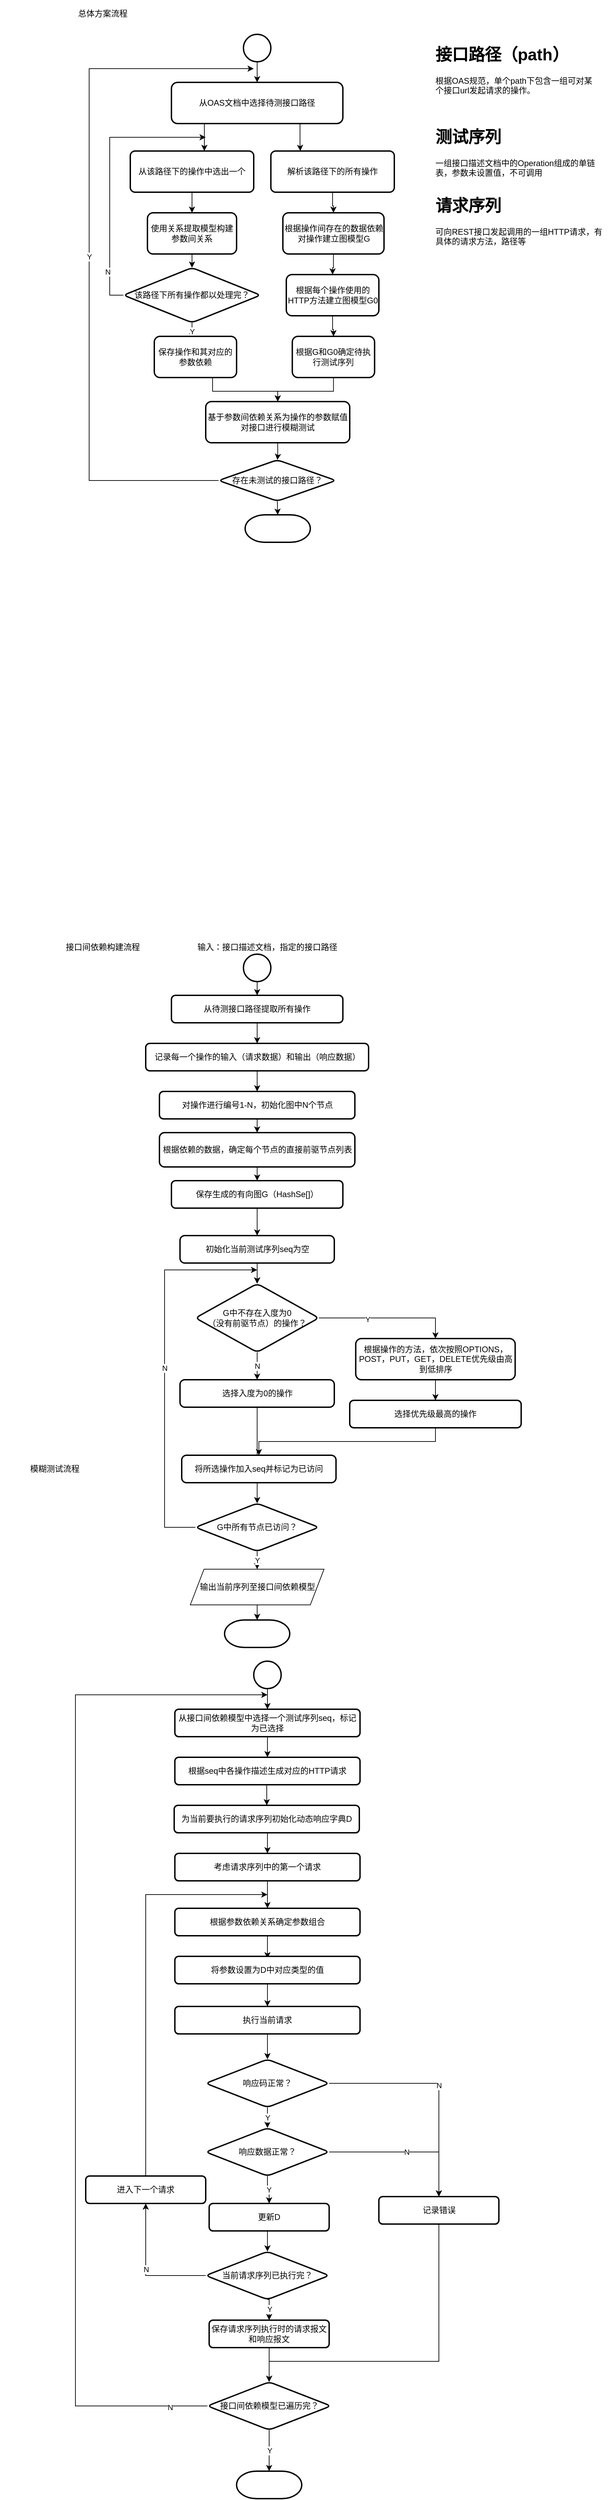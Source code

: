 <mxfile version="15.9.4" type="github">
  <diagram id="C5RBs43oDa-KdzZeNtuy" name="Page-1">
    <mxGraphModel dx="2009" dy="648" grid="1" gridSize="10" guides="1" tooltips="1" connect="1" arrows="1" fold="1" page="1" pageScale="1" pageWidth="827" pageHeight="1169" math="0" shadow="0">
      <root>
        <mxCell id="WIyWlLk6GJQsqaUBKTNV-0" />
        <mxCell id="WIyWlLk6GJQsqaUBKTNV-1" parent="WIyWlLk6GJQsqaUBKTNV-0" />
        <mxCell id="hdMSZGRkKn-v6f-xhxlG-0" value="总体方案流程" style="text;html=1;strokeColor=none;fillColor=none;align=center;verticalAlign=middle;whiteSpace=wrap;rounded=0;" parent="WIyWlLk6GJQsqaUBKTNV-1" vertex="1">
          <mxGeometry x="-40" width="160" height="40" as="geometry" />
        </mxCell>
        <mxCell id="hdMSZGRkKn-v6f-xhxlG-2" value="接口间依赖构建流程" style="text;html=1;strokeColor=none;fillColor=none;align=center;verticalAlign=middle;whiteSpace=wrap;rounded=0;" parent="WIyWlLk6GJQsqaUBKTNV-1" vertex="1">
          <mxGeometry x="-40" y="1360" width="160" height="40" as="geometry" />
        </mxCell>
        <mxCell id="hdMSZGRkKn-v6f-xhxlG-3" value="模糊测试流程" style="text;html=1;strokeColor=none;fillColor=none;align=center;verticalAlign=middle;whiteSpace=wrap;rounded=0;" parent="WIyWlLk6GJQsqaUBKTNV-1" vertex="1">
          <mxGeometry x="-110" y="2120" width="160" height="40" as="geometry" />
        </mxCell>
        <mxCell id="hdMSZGRkKn-v6f-xhxlG-6" value="" style="edgeStyle=orthogonalEdgeStyle;rounded=0;orthogonalLoop=1;jettySize=auto;html=1;" parent="WIyWlLk6GJQsqaUBKTNV-1" source="hdMSZGRkKn-v6f-xhxlG-4" target="hdMSZGRkKn-v6f-xhxlG-5" edge="1">
          <mxGeometry relative="1" as="geometry" />
        </mxCell>
        <mxCell id="hdMSZGRkKn-v6f-xhxlG-4" value="" style="strokeWidth=2;html=1;shape=mxgraph.flowchart.start_2;whiteSpace=wrap;" parent="WIyWlLk6GJQsqaUBKTNV-1" vertex="1">
          <mxGeometry x="245" y="50" width="40" height="40" as="geometry" />
        </mxCell>
        <mxCell id="hdMSZGRkKn-v6f-xhxlG-15" style="edgeStyle=orthogonalEdgeStyle;rounded=0;orthogonalLoop=1;jettySize=auto;html=1;exitX=0.25;exitY=1;exitDx=0;exitDy=0;" parent="WIyWlLk6GJQsqaUBKTNV-1" source="hdMSZGRkKn-v6f-xhxlG-5" edge="1">
          <mxGeometry relative="1" as="geometry">
            <mxPoint x="188" y="220" as="targetPoint" />
            <Array as="points">
              <mxPoint x="188" y="180" />
            </Array>
          </mxGeometry>
        </mxCell>
        <mxCell id="hdMSZGRkKn-v6f-xhxlG-16" style="edgeStyle=orthogonalEdgeStyle;rounded=0;orthogonalLoop=1;jettySize=auto;html=1;exitX=0.75;exitY=1;exitDx=0;exitDy=0;" parent="WIyWlLk6GJQsqaUBKTNV-1" source="hdMSZGRkKn-v6f-xhxlG-5" edge="1">
          <mxGeometry relative="1" as="geometry">
            <mxPoint x="328" y="220" as="targetPoint" />
            <Array as="points">
              <mxPoint x="328" y="210" />
              <mxPoint x="328" y="210" />
            </Array>
          </mxGeometry>
        </mxCell>
        <mxCell id="hdMSZGRkKn-v6f-xhxlG-5" value="从OAS文档中选择待测接口路径" style="rounded=1;whiteSpace=wrap;html=1;fillColor=rgb(255, 255, 255);strokeColor=rgb(0, 0, 0);fontColor=rgb(0, 0, 0);strokeWidth=2;" parent="WIyWlLk6GJQsqaUBKTNV-1" vertex="1">
          <mxGeometry x="140" y="120" width="250" height="60" as="geometry" />
        </mxCell>
        <mxCell id="aNRg7fXxhj4rziipIzqA-12" style="edgeStyle=orthogonalEdgeStyle;rounded=0;orthogonalLoop=1;jettySize=auto;html=1;exitX=0.5;exitY=1;exitDx=0;exitDy=0;entryX=0.5;entryY=0;entryDx=0;entryDy=0;" edge="1" parent="WIyWlLk6GJQsqaUBKTNV-1" source="hdMSZGRkKn-v6f-xhxlG-11" target="aNRg7fXxhj4rziipIzqA-11">
          <mxGeometry relative="1" as="geometry" />
        </mxCell>
        <mxCell id="hdMSZGRkKn-v6f-xhxlG-11" value="根据操作的方法，依次按照OPTIONS，POST，PUT，GET，DELETE优先级由高到低排序" style="whiteSpace=wrap;html=1;fillColor=rgb(255, 255, 255);strokeColor=rgb(0, 0, 0);fontColor=rgb(0, 0, 0);rounded=1;arcSize=14;strokeWidth=2;" parent="WIyWlLk6GJQsqaUBKTNV-1" vertex="1">
          <mxGeometry x="408.75" y="1950" width="232.5" height="60" as="geometry" />
        </mxCell>
        <mxCell id="hdMSZGRkKn-v6f-xhxlG-13" value="&lt;h1&gt;接口路径（path）&lt;/h1&gt;&lt;p&gt;根据OAS规范，单个path下包含一组可对某个接口url发起请求的操作。&lt;/p&gt;" style="text;html=1;strokeColor=none;fillColor=none;spacing=5;spacingTop=-20;whiteSpace=wrap;overflow=hidden;rounded=0;" parent="WIyWlLk6GJQsqaUBKTNV-1" vertex="1">
          <mxGeometry x="520" y="60" width="240" height="110" as="geometry" />
        </mxCell>
        <mxCell id="hdMSZGRkKn-v6f-xhxlG-36" style="edgeStyle=orthogonalEdgeStyle;rounded=0;orthogonalLoop=1;jettySize=auto;html=1;exitX=0.5;exitY=1;exitDx=0;exitDy=0;" parent="WIyWlLk6GJQsqaUBKTNV-1" source="hdMSZGRkKn-v6f-xhxlG-17" target="hdMSZGRkKn-v6f-xhxlG-20" edge="1">
          <mxGeometry relative="1" as="geometry" />
        </mxCell>
        <mxCell id="hdMSZGRkKn-v6f-xhxlG-17" value="从该路径下的操作中选出一个" style="rounded=1;whiteSpace=wrap;html=1;absoluteArcSize=1;arcSize=14;strokeWidth=2;" parent="WIyWlLk6GJQsqaUBKTNV-1" vertex="1">
          <mxGeometry x="80" y="220" width="180" height="60" as="geometry" />
        </mxCell>
        <mxCell id="hdMSZGRkKn-v6f-xhxlG-37" style="edgeStyle=orthogonalEdgeStyle;rounded=0;orthogonalLoop=1;jettySize=auto;html=1;exitX=0.5;exitY=1;exitDx=0;exitDy=0;entryX=0.5;entryY=0;entryDx=0;entryDy=0;" parent="WIyWlLk6GJQsqaUBKTNV-1" source="hdMSZGRkKn-v6f-xhxlG-20" target="hdMSZGRkKn-v6f-xhxlG-31" edge="1">
          <mxGeometry relative="1" as="geometry" />
        </mxCell>
        <mxCell id="hdMSZGRkKn-v6f-xhxlG-20" value="使用关系提取模型构建参数间关系" style="whiteSpace=wrap;html=1;fillColor=rgb(255, 255, 255);strokeColor=rgb(0, 0, 0);fontColor=rgb(0, 0, 0);rounded=1;arcSize=14;strokeWidth=2;" parent="WIyWlLk6GJQsqaUBKTNV-1" vertex="1">
          <mxGeometry x="105" y="310" width="130" height="60" as="geometry" />
        </mxCell>
        <mxCell id="hdMSZGRkKn-v6f-xhxlG-33" style="edgeStyle=orthogonalEdgeStyle;rounded=0;orthogonalLoop=1;jettySize=auto;html=1;exitX=0;exitY=0.5;exitDx=0;exitDy=0;" parent="WIyWlLk6GJQsqaUBKTNV-1" source="hdMSZGRkKn-v6f-xhxlG-31" edge="1">
          <mxGeometry relative="1" as="geometry">
            <mxPoint x="190" y="200" as="targetPoint" />
            <Array as="points">
              <mxPoint x="50" y="430" />
              <mxPoint x="50" y="200" />
            </Array>
          </mxGeometry>
        </mxCell>
        <mxCell id="hdMSZGRkKn-v6f-xhxlG-35" value="N" style="edgeLabel;html=1;align=center;verticalAlign=middle;resizable=0;points=[];" parent="hdMSZGRkKn-v6f-xhxlG-33" vertex="1" connectable="0">
          <mxGeometry x="-0.721" y="3" relative="1" as="geometry">
            <mxPoint as="offset" />
          </mxGeometry>
        </mxCell>
        <mxCell id="hdMSZGRkKn-v6f-xhxlG-43" value="Y" style="edgeStyle=orthogonalEdgeStyle;rounded=0;orthogonalLoop=1;jettySize=auto;html=1;" parent="WIyWlLk6GJQsqaUBKTNV-1" source="hdMSZGRkKn-v6f-xhxlG-31" target="hdMSZGRkKn-v6f-xhxlG-42" edge="1">
          <mxGeometry relative="1" as="geometry" />
        </mxCell>
        <mxCell id="hdMSZGRkKn-v6f-xhxlG-31" value="该路径下所有操作都以处理完？" style="rhombus;whiteSpace=wrap;html=1;fillColor=rgb(255, 255, 255);strokeColor=rgb(0, 0, 0);fontColor=rgb(0, 0, 0);rounded=1;arcSize=14;strokeWidth=2;" parent="WIyWlLk6GJQsqaUBKTNV-1" vertex="1">
          <mxGeometry x="70" y="390" width="200" height="80" as="geometry" />
        </mxCell>
        <mxCell id="hdMSZGRkKn-v6f-xhxlG-39" value="" style="edgeStyle=orthogonalEdgeStyle;rounded=0;orthogonalLoop=1;jettySize=auto;html=1;" parent="WIyWlLk6GJQsqaUBKTNV-1" source="hdMSZGRkKn-v6f-xhxlG-34" target="hdMSZGRkKn-v6f-xhxlG-38" edge="1">
          <mxGeometry relative="1" as="geometry" />
        </mxCell>
        <mxCell id="hdMSZGRkKn-v6f-xhxlG-34" value="解析该路径下的所有操作" style="rounded=1;whiteSpace=wrap;html=1;absoluteArcSize=1;arcSize=14;strokeWidth=2;" parent="WIyWlLk6GJQsqaUBKTNV-1" vertex="1">
          <mxGeometry x="285" y="220" width="180" height="60" as="geometry" />
        </mxCell>
        <mxCell id="hdMSZGRkKn-v6f-xhxlG-41" value="" style="edgeStyle=orthogonalEdgeStyle;rounded=0;orthogonalLoop=1;jettySize=auto;html=1;" parent="WIyWlLk6GJQsqaUBKTNV-1" source="hdMSZGRkKn-v6f-xhxlG-38" target="hdMSZGRkKn-v6f-xhxlG-40" edge="1">
          <mxGeometry relative="1" as="geometry" />
        </mxCell>
        <mxCell id="hdMSZGRkKn-v6f-xhxlG-38" value="根据操作间存在的数据依赖对操作建立图模型G" style="whiteSpace=wrap;html=1;fillColor=rgb(255, 255, 255);strokeColor=rgb(0, 0, 0);fontColor=rgb(0, 0, 0);rounded=1;arcSize=14;strokeWidth=2;" parent="WIyWlLk6GJQsqaUBKTNV-1" vertex="1">
          <mxGeometry x="302.5" y="310" width="147.5" height="60" as="geometry" />
        </mxCell>
        <mxCell id="hdMSZGRkKn-v6f-xhxlG-45" value="" style="edgeStyle=orthogonalEdgeStyle;rounded=0;orthogonalLoop=1;jettySize=auto;html=1;" parent="WIyWlLk6GJQsqaUBKTNV-1" source="hdMSZGRkKn-v6f-xhxlG-40" target="hdMSZGRkKn-v6f-xhxlG-44" edge="1">
          <mxGeometry relative="1" as="geometry" />
        </mxCell>
        <mxCell id="hdMSZGRkKn-v6f-xhxlG-40" value="根据每个操作使用的HTTP方法建立图模型G0" style="whiteSpace=wrap;html=1;fillColor=rgb(255, 255, 255);strokeColor=rgb(0, 0, 0);fontColor=rgb(0, 0, 0);rounded=1;arcSize=14;strokeWidth=2;" parent="WIyWlLk6GJQsqaUBKTNV-1" vertex="1">
          <mxGeometry x="307.5" y="400" width="135" height="60" as="geometry" />
        </mxCell>
        <mxCell id="hdMSZGRkKn-v6f-xhxlG-48" style="edgeStyle=orthogonalEdgeStyle;rounded=0;orthogonalLoop=1;jettySize=auto;html=1;exitX=0.75;exitY=1;exitDx=0;exitDy=0;entryX=0.5;entryY=0;entryDx=0;entryDy=0;" parent="WIyWlLk6GJQsqaUBKTNV-1" source="hdMSZGRkKn-v6f-xhxlG-42" target="hdMSZGRkKn-v6f-xhxlG-46" edge="1">
          <mxGeometry relative="1" as="geometry">
            <Array as="points">
              <mxPoint x="200" y="550" />
              <mxPoint x="200" y="570" />
              <mxPoint x="295" y="570" />
            </Array>
          </mxGeometry>
        </mxCell>
        <mxCell id="hdMSZGRkKn-v6f-xhxlG-42" value="保存操作和其对应的参数依赖" style="whiteSpace=wrap;html=1;fillColor=rgb(255, 255, 255);strokeColor=rgb(0, 0, 0);fontColor=rgb(0, 0, 0);rounded=1;arcSize=14;strokeWidth=2;" parent="WIyWlLk6GJQsqaUBKTNV-1" vertex="1">
          <mxGeometry x="115" y="490" width="120" height="60" as="geometry" />
        </mxCell>
        <mxCell id="hdMSZGRkKn-v6f-xhxlG-47" value="" style="edgeStyle=orthogonalEdgeStyle;rounded=0;orthogonalLoop=1;jettySize=auto;html=1;" parent="WIyWlLk6GJQsqaUBKTNV-1" source="hdMSZGRkKn-v6f-xhxlG-44" target="hdMSZGRkKn-v6f-xhxlG-46" edge="1">
          <mxGeometry relative="1" as="geometry">
            <Array as="points">
              <mxPoint x="376" y="570" />
              <mxPoint x="295" y="570" />
            </Array>
          </mxGeometry>
        </mxCell>
        <mxCell id="hdMSZGRkKn-v6f-xhxlG-44" value="根据G和G0确定待执行测试序列" style="whiteSpace=wrap;html=1;fillColor=rgb(255, 255, 255);strokeColor=rgb(0, 0, 0);fontColor=rgb(0, 0, 0);rounded=1;arcSize=14;strokeWidth=2;" parent="WIyWlLk6GJQsqaUBKTNV-1" vertex="1">
          <mxGeometry x="316.25" y="490" width="120" height="60" as="geometry" />
        </mxCell>
        <mxCell id="hdMSZGRkKn-v6f-xhxlG-70" value="" style="edgeStyle=orthogonalEdgeStyle;rounded=0;orthogonalLoop=1;jettySize=auto;html=1;" parent="WIyWlLk6GJQsqaUBKTNV-1" source="hdMSZGRkKn-v6f-xhxlG-46" target="hdMSZGRkKn-v6f-xhxlG-69" edge="1">
          <mxGeometry relative="1" as="geometry" />
        </mxCell>
        <mxCell id="hdMSZGRkKn-v6f-xhxlG-46" value="基于参数间依赖关系为操作的参数赋值对接口进行模糊测试" style="whiteSpace=wrap;html=1;fillColor=rgb(255, 255, 255);strokeColor=rgb(0, 0, 0);fontColor=rgb(0, 0, 0);rounded=1;arcSize=14;strokeWidth=2;" parent="WIyWlLk6GJQsqaUBKTNV-1" vertex="1">
          <mxGeometry x="190" y="585" width="210" height="60" as="geometry" />
        </mxCell>
        <mxCell id="hdMSZGRkKn-v6f-xhxlG-49" value="&lt;h1&gt;测试序列&lt;/h1&gt;&lt;p&gt;一组接口描述文档中的Operation组成的单链表，参数未设置值，不可调用&lt;/p&gt;" style="text;html=1;strokeColor=none;fillColor=none;spacing=5;spacingTop=-20;whiteSpace=wrap;overflow=hidden;rounded=0;" parent="WIyWlLk6GJQsqaUBKTNV-1" vertex="1">
          <mxGeometry x="520" y="180" width="260" height="100" as="geometry" />
        </mxCell>
        <mxCell id="hdMSZGRkKn-v6f-xhxlG-50" value="&lt;h1&gt;请求序列&lt;/h1&gt;&lt;p&gt;可向REST接口发起调用的一组HTTP请求，有具体的请求方法，路径等&lt;/p&gt;" style="text;html=1;strokeColor=none;fillColor=none;spacing=5;spacingTop=-20;whiteSpace=wrap;overflow=hidden;rounded=0;" parent="WIyWlLk6GJQsqaUBKTNV-1" vertex="1">
          <mxGeometry x="520" y="280" width="260" height="100" as="geometry" />
        </mxCell>
        <mxCell id="hdMSZGRkKn-v6f-xhxlG-53" value="输入：接口描述文档，指定的接口路径" style="text;html=1;strokeColor=none;fillColor=none;align=center;verticalAlign=middle;whiteSpace=wrap;rounded=0;" parent="WIyWlLk6GJQsqaUBKTNV-1" vertex="1">
          <mxGeometry x="170" y="1370" width="220" height="20" as="geometry" />
        </mxCell>
        <mxCell id="hdMSZGRkKn-v6f-xhxlG-55" value="" style="edgeStyle=orthogonalEdgeStyle;rounded=0;orthogonalLoop=1;jettySize=auto;html=1;" parent="WIyWlLk6GJQsqaUBKTNV-1" source="hdMSZGRkKn-v6f-xhxlG-56" target="hdMSZGRkKn-v6f-xhxlG-57" edge="1">
          <mxGeometry relative="1" as="geometry" />
        </mxCell>
        <mxCell id="hdMSZGRkKn-v6f-xhxlG-56" value="" style="strokeWidth=2;html=1;shape=mxgraph.flowchart.start_2;whiteSpace=wrap;" parent="WIyWlLk6GJQsqaUBKTNV-1" vertex="1">
          <mxGeometry x="245" y="1390" width="40" height="40" as="geometry" />
        </mxCell>
        <mxCell id="hdMSZGRkKn-v6f-xhxlG-59" value="" style="edgeStyle=orthogonalEdgeStyle;rounded=0;orthogonalLoop=1;jettySize=auto;html=1;" parent="WIyWlLk6GJQsqaUBKTNV-1" source="hdMSZGRkKn-v6f-xhxlG-57" target="hdMSZGRkKn-v6f-xhxlG-58" edge="1">
          <mxGeometry relative="1" as="geometry" />
        </mxCell>
        <mxCell id="hdMSZGRkKn-v6f-xhxlG-57" value="从待测接口路径提取所有操作" style="rounded=1;whiteSpace=wrap;html=1;fillColor=rgb(255, 255, 255);strokeColor=rgb(0, 0, 0);fontColor=rgb(0, 0, 0);strokeWidth=2;" parent="WIyWlLk6GJQsqaUBKTNV-1" vertex="1">
          <mxGeometry x="140" y="1450" width="250" height="40" as="geometry" />
        </mxCell>
        <mxCell id="hdMSZGRkKn-v6f-xhxlG-61" value="" style="edgeStyle=orthogonalEdgeStyle;rounded=0;orthogonalLoop=1;jettySize=auto;html=1;" parent="WIyWlLk6GJQsqaUBKTNV-1" source="hdMSZGRkKn-v6f-xhxlG-58" target="hdMSZGRkKn-v6f-xhxlG-60" edge="1">
          <mxGeometry relative="1" as="geometry" />
        </mxCell>
        <mxCell id="hdMSZGRkKn-v6f-xhxlG-58" value="记录每一个操作的输入（请求数据）和输出（响应数据）" style="whiteSpace=wrap;html=1;fillColor=rgb(255, 255, 255);strokeColor=rgb(0, 0, 0);fontColor=rgb(0, 0, 0);rounded=1;strokeWidth=2;" parent="WIyWlLk6GJQsqaUBKTNV-1" vertex="1">
          <mxGeometry x="102.5" y="1520" width="325" height="40" as="geometry" />
        </mxCell>
        <mxCell id="hdMSZGRkKn-v6f-xhxlG-63" value="" style="edgeStyle=orthogonalEdgeStyle;rounded=0;orthogonalLoop=1;jettySize=auto;html=1;" parent="WIyWlLk6GJQsqaUBKTNV-1" source="hdMSZGRkKn-v6f-xhxlG-60" target="hdMSZGRkKn-v6f-xhxlG-62" edge="1">
          <mxGeometry relative="1" as="geometry" />
        </mxCell>
        <mxCell id="hdMSZGRkKn-v6f-xhxlG-60" value="对操作进行编号1-N，初始化图中N个节点" style="whiteSpace=wrap;html=1;fillColor=rgb(255, 255, 255);strokeColor=rgb(0, 0, 0);fontColor=rgb(0, 0, 0);rounded=1;strokeWidth=2;" parent="WIyWlLk6GJQsqaUBKTNV-1" vertex="1">
          <mxGeometry x="122.5" y="1590" width="285" height="40" as="geometry" />
        </mxCell>
        <mxCell id="hdMSZGRkKn-v6f-xhxlG-80" value="" style="edgeStyle=orthogonalEdgeStyle;rounded=0;orthogonalLoop=1;jettySize=auto;html=1;" parent="WIyWlLk6GJQsqaUBKTNV-1" source="hdMSZGRkKn-v6f-xhxlG-62" target="hdMSZGRkKn-v6f-xhxlG-79" edge="1">
          <mxGeometry relative="1" as="geometry" />
        </mxCell>
        <mxCell id="hdMSZGRkKn-v6f-xhxlG-62" value="根据依赖的数据，确定每个节点的直接前驱节点列表" style="whiteSpace=wrap;html=1;fillColor=rgb(255, 255, 255);strokeColor=rgb(0, 0, 0);fontColor=rgb(0, 0, 0);rounded=1;strokeWidth=2;" parent="WIyWlLk6GJQsqaUBKTNV-1" vertex="1">
          <mxGeometry x="122.5" y="1650" width="285" height="50" as="geometry" />
        </mxCell>
        <mxCell id="hdMSZGRkKn-v6f-xhxlG-71" value="Y" style="edgeStyle=orthogonalEdgeStyle;rounded=0;orthogonalLoop=1;jettySize=auto;html=1;exitX=0;exitY=0.5;exitDx=0;exitDy=0;" parent="WIyWlLk6GJQsqaUBKTNV-1" source="hdMSZGRkKn-v6f-xhxlG-69" edge="1">
          <mxGeometry relative="1" as="geometry">
            <mxPoint x="260" y="100" as="targetPoint" />
            <Array as="points">
              <mxPoint x="20" y="700" />
              <mxPoint x="20" y="100" />
            </Array>
          </mxGeometry>
        </mxCell>
        <mxCell id="hdMSZGRkKn-v6f-xhxlG-74" style="edgeStyle=orthogonalEdgeStyle;rounded=0;orthogonalLoop=1;jettySize=auto;html=1;exitX=0.5;exitY=1;exitDx=0;exitDy=0;entryX=0.5;entryY=0;entryDx=0;entryDy=0;entryPerimeter=0;" parent="WIyWlLk6GJQsqaUBKTNV-1" source="hdMSZGRkKn-v6f-xhxlG-69" target="hdMSZGRkKn-v6f-xhxlG-73" edge="1">
          <mxGeometry relative="1" as="geometry" />
        </mxCell>
        <mxCell id="hdMSZGRkKn-v6f-xhxlG-69" value="存在未测试的接口路径？" style="rhombus;whiteSpace=wrap;html=1;fillColor=rgb(255, 255, 255);strokeColor=rgb(0, 0, 0);fontColor=rgb(0, 0, 0);rounded=1;arcSize=14;strokeWidth=2;" parent="WIyWlLk6GJQsqaUBKTNV-1" vertex="1">
          <mxGeometry x="208.75" y="670" width="171.25" height="60" as="geometry" />
        </mxCell>
        <mxCell id="hdMSZGRkKn-v6f-xhxlG-73" value="" style="strokeWidth=2;html=1;shape=mxgraph.flowchart.terminator;whiteSpace=wrap;" parent="WIyWlLk6GJQsqaUBKTNV-1" vertex="1">
          <mxGeometry x="247.5" y="750" width="95" height="40" as="geometry" />
        </mxCell>
        <mxCell id="aNRg7fXxhj4rziipIzqA-4" style="edgeStyle=orthogonalEdgeStyle;rounded=0;orthogonalLoop=1;jettySize=auto;html=1;exitX=0.5;exitY=1;exitDx=0;exitDy=0;entryX=0.5;entryY=0;entryDx=0;entryDy=0;" edge="1" parent="WIyWlLk6GJQsqaUBKTNV-1" source="hdMSZGRkKn-v6f-xhxlG-79" target="aNRg7fXxhj4rziipIzqA-0">
          <mxGeometry relative="1" as="geometry" />
        </mxCell>
        <mxCell id="hdMSZGRkKn-v6f-xhxlG-79" value="保存生成的有向图G（HashSe[]）" style="rounded=1;whiteSpace=wrap;html=1;fillColor=rgb(255, 255, 255);strokeColor=rgb(0, 0, 0);fontColor=rgb(0, 0, 0);strokeWidth=2;" parent="WIyWlLk6GJQsqaUBKTNV-1" vertex="1">
          <mxGeometry x="140" y="1720" width="250" height="40" as="geometry" />
        </mxCell>
        <mxCell id="hdMSZGRkKn-v6f-xhxlG-82" value="" style="strokeWidth=2;html=1;shape=mxgraph.flowchart.terminator;whiteSpace=wrap;" parent="WIyWlLk6GJQsqaUBKTNV-1" vertex="1">
          <mxGeometry x="217.5" y="2360" width="95" height="40" as="geometry" />
        </mxCell>
        <mxCell id="aNRg7fXxhj4rziipIzqA-14" style="edgeStyle=orthogonalEdgeStyle;rounded=0;orthogonalLoop=1;jettySize=auto;html=1;exitX=0.5;exitY=1;exitDx=0;exitDy=0;" edge="1" parent="WIyWlLk6GJQsqaUBKTNV-1" source="hdMSZGRkKn-v6f-xhxlG-86">
          <mxGeometry relative="1" as="geometry">
            <mxPoint x="265" y="2130" as="targetPoint" />
          </mxGeometry>
        </mxCell>
        <mxCell id="hdMSZGRkKn-v6f-xhxlG-86" value="选择入度为0的操作" style="rounded=1;whiteSpace=wrap;html=1;absoluteArcSize=1;arcSize=14;strokeWidth=2;" parent="WIyWlLk6GJQsqaUBKTNV-1" vertex="1">
          <mxGeometry x="152.5" y="2010" width="225" height="40" as="geometry" />
        </mxCell>
        <mxCell id="hdMSZGRkKn-v6f-xhxlG-95" style="edgeStyle=orthogonalEdgeStyle;rounded=0;orthogonalLoop=1;jettySize=auto;html=1;exitX=0.5;exitY=1;exitDx=0;exitDy=0;entryX=0.5;entryY=0;entryDx=0;entryDy=0;" parent="WIyWlLk6GJQsqaUBKTNV-1" source="hdMSZGRkKn-v6f-xhxlG-90" target="hdMSZGRkKn-v6f-xhxlG-94" edge="1">
          <mxGeometry relative="1" as="geometry" />
        </mxCell>
        <mxCell id="hdMSZGRkKn-v6f-xhxlG-90" value="将所选操作加入seq并标记为已访问" style="rounded=1;whiteSpace=wrap;html=1;absoluteArcSize=1;arcSize=14;strokeWidth=2;" parent="WIyWlLk6GJQsqaUBKTNV-1" vertex="1">
          <mxGeometry x="155" y="2120" width="225" height="40" as="geometry" />
        </mxCell>
        <mxCell id="aNRg7fXxhj4rziipIzqA-15" value="N" style="edgeStyle=orthogonalEdgeStyle;rounded=0;orthogonalLoop=1;jettySize=auto;html=1;exitX=0;exitY=0.5;exitDx=0;exitDy=0;" edge="1" parent="WIyWlLk6GJQsqaUBKTNV-1" source="hdMSZGRkKn-v6f-xhxlG-94">
          <mxGeometry relative="1" as="geometry">
            <mxPoint x="265" y="1850" as="targetPoint" />
            <Array as="points">
              <mxPoint x="130" y="2225" />
              <mxPoint x="130" y="1850" />
            </Array>
          </mxGeometry>
        </mxCell>
        <mxCell id="aNRg7fXxhj4rziipIzqA-17" value="Y" style="edgeStyle=orthogonalEdgeStyle;rounded=0;orthogonalLoop=1;jettySize=auto;html=1;exitX=0.5;exitY=1;exitDx=0;exitDy=0;" edge="1" parent="WIyWlLk6GJQsqaUBKTNV-1" source="hdMSZGRkKn-v6f-xhxlG-94" target="aNRg7fXxhj4rziipIzqA-16">
          <mxGeometry relative="1" as="geometry" />
        </mxCell>
        <mxCell id="hdMSZGRkKn-v6f-xhxlG-94" value="G中所有节点已访问？" style="rhombus;whiteSpace=wrap;html=1;fillColor=rgb(255, 255, 255);strokeColor=rgb(0, 0, 0);fontColor=rgb(0, 0, 0);rounded=1;arcSize=14;strokeWidth=2;" parent="WIyWlLk6GJQsqaUBKTNV-1" vertex="1">
          <mxGeometry x="175" y="2190" width="180" height="70" as="geometry" />
        </mxCell>
        <mxCell id="hdMSZGRkKn-v6f-xhxlG-101" style="edgeStyle=orthogonalEdgeStyle;rounded=0;orthogonalLoop=1;jettySize=auto;html=1;exitX=0.5;exitY=1;exitDx=0;exitDy=0;entryX=0.5;entryY=0;entryDx=0;entryDy=0;" parent="WIyWlLk6GJQsqaUBKTNV-1" source="hdMSZGRkKn-v6f-xhxlG-97" target="hdMSZGRkKn-v6f-xhxlG-100" edge="1">
          <mxGeometry relative="1" as="geometry" />
        </mxCell>
        <mxCell id="hdMSZGRkKn-v6f-xhxlG-97" value="根据seq中各操作描述生成对应的HTTP请求" style="whiteSpace=wrap;html=1;fillColor=rgb(255, 255, 255);strokeColor=rgb(0, 0, 0);fontColor=rgb(0, 0, 0);rounded=1;arcSize=14;strokeWidth=2;" parent="WIyWlLk6GJQsqaUBKTNV-1" vertex="1">
          <mxGeometry x="145" y="2560" width="270" height="40" as="geometry" />
        </mxCell>
        <mxCell id="hdMSZGRkKn-v6f-xhxlG-104" style="edgeStyle=orthogonalEdgeStyle;rounded=0;orthogonalLoop=1;jettySize=auto;html=1;exitX=0.5;exitY=1;exitDx=0;exitDy=0;entryX=0.5;entryY=0;entryDx=0;entryDy=0;" parent="WIyWlLk6GJQsqaUBKTNV-1" source="hdMSZGRkKn-v6f-xhxlG-99" target="hdMSZGRkKn-v6f-xhxlG-103" edge="1">
          <mxGeometry relative="1" as="geometry" />
        </mxCell>
        <mxCell id="hdMSZGRkKn-v6f-xhxlG-99" value="考虑请求序列中的第一个请求" style="whiteSpace=wrap;html=1;fillColor=rgb(255, 255, 255);strokeColor=rgb(0, 0, 0);fontColor=rgb(0, 0, 0);rounded=1;arcSize=14;strokeWidth=2;" parent="WIyWlLk6GJQsqaUBKTNV-1" vertex="1">
          <mxGeometry x="145" y="2700" width="270" height="40" as="geometry" />
        </mxCell>
        <mxCell id="hdMSZGRkKn-v6f-xhxlG-102" style="edgeStyle=orthogonalEdgeStyle;rounded=0;orthogonalLoop=1;jettySize=auto;html=1;exitX=0.5;exitY=1;exitDx=0;exitDy=0;entryX=0.5;entryY=0;entryDx=0;entryDy=0;" parent="WIyWlLk6GJQsqaUBKTNV-1" source="hdMSZGRkKn-v6f-xhxlG-100" target="hdMSZGRkKn-v6f-xhxlG-99" edge="1">
          <mxGeometry relative="1" as="geometry" />
        </mxCell>
        <mxCell id="hdMSZGRkKn-v6f-xhxlG-100" value="为当前要执行的请求序列初始化动态响应字典D" style="whiteSpace=wrap;html=1;fillColor=rgb(255, 255, 255);strokeColor=rgb(0, 0, 0);fontColor=rgb(0, 0, 0);rounded=1;arcSize=14;strokeWidth=2;" parent="WIyWlLk6GJQsqaUBKTNV-1" vertex="1">
          <mxGeometry x="144" y="2630" width="270" height="40" as="geometry" />
        </mxCell>
        <mxCell id="hdMSZGRkKn-v6f-xhxlG-106" style="edgeStyle=orthogonalEdgeStyle;rounded=0;orthogonalLoop=1;jettySize=auto;html=1;exitX=0.5;exitY=1;exitDx=0;exitDy=0;" parent="WIyWlLk6GJQsqaUBKTNV-1" source="hdMSZGRkKn-v6f-xhxlG-103" edge="1">
          <mxGeometry relative="1" as="geometry">
            <mxPoint x="280" y="2853" as="targetPoint" />
          </mxGeometry>
        </mxCell>
        <mxCell id="hdMSZGRkKn-v6f-xhxlG-103" value="根据参数依赖关系确定参数组合" style="whiteSpace=wrap;html=1;fillColor=rgb(255, 255, 255);strokeColor=rgb(0, 0, 0);fontColor=rgb(0, 0, 0);rounded=1;arcSize=14;strokeWidth=2;" parent="WIyWlLk6GJQsqaUBKTNV-1" vertex="1">
          <mxGeometry x="145" y="2780" width="270" height="40" as="geometry" />
        </mxCell>
        <mxCell id="hdMSZGRkKn-v6f-xhxlG-109" style="edgeStyle=orthogonalEdgeStyle;rounded=0;orthogonalLoop=1;jettySize=auto;html=1;exitX=0.5;exitY=1;exitDx=0;exitDy=0;entryX=0.5;entryY=0;entryDx=0;entryDy=0;" parent="WIyWlLk6GJQsqaUBKTNV-1" source="hdMSZGRkKn-v6f-xhxlG-107" target="hdMSZGRkKn-v6f-xhxlG-108" edge="1">
          <mxGeometry relative="1" as="geometry" />
        </mxCell>
        <mxCell id="hdMSZGRkKn-v6f-xhxlG-107" value="将参数设置为D中对应类型的值" style="whiteSpace=wrap;html=1;fillColor=rgb(255, 255, 255);strokeColor=rgb(0, 0, 0);fontColor=rgb(0, 0, 0);rounded=1;arcSize=14;strokeWidth=2;" parent="WIyWlLk6GJQsqaUBKTNV-1" vertex="1">
          <mxGeometry x="145" y="2850" width="270" height="40" as="geometry" />
        </mxCell>
        <mxCell id="hdMSZGRkKn-v6f-xhxlG-111" style="edgeStyle=orthogonalEdgeStyle;rounded=0;orthogonalLoop=1;jettySize=auto;html=1;exitX=0.5;exitY=1;exitDx=0;exitDy=0;entryX=0.5;entryY=0;entryDx=0;entryDy=0;" parent="WIyWlLk6GJQsqaUBKTNV-1" source="hdMSZGRkKn-v6f-xhxlG-108" target="hdMSZGRkKn-v6f-xhxlG-110" edge="1">
          <mxGeometry relative="1" as="geometry" />
        </mxCell>
        <mxCell id="hdMSZGRkKn-v6f-xhxlG-108" value="执行当前请求" style="whiteSpace=wrap;html=1;fillColor=rgb(255, 255, 255);strokeColor=rgb(0, 0, 0);fontColor=rgb(0, 0, 0);rounded=1;arcSize=14;strokeWidth=2;" parent="WIyWlLk6GJQsqaUBKTNV-1" vertex="1">
          <mxGeometry x="145" y="2923" width="270" height="40" as="geometry" />
        </mxCell>
        <mxCell id="hdMSZGRkKn-v6f-xhxlG-114" value="Y" style="edgeStyle=orthogonalEdgeStyle;rounded=0;orthogonalLoop=1;jettySize=auto;html=1;exitX=0.5;exitY=1;exitDx=0;exitDy=0;entryX=0.5;entryY=0;entryDx=0;entryDy=0;" parent="WIyWlLk6GJQsqaUBKTNV-1" source="hdMSZGRkKn-v6f-xhxlG-110" target="hdMSZGRkKn-v6f-xhxlG-113" edge="1">
          <mxGeometry relative="1" as="geometry" />
        </mxCell>
        <mxCell id="hdMSZGRkKn-v6f-xhxlG-117" value="N" style="edgeStyle=orthogonalEdgeStyle;rounded=0;orthogonalLoop=1;jettySize=auto;html=1;exitX=1;exitY=0.5;exitDx=0;exitDy=0;" parent="WIyWlLk6GJQsqaUBKTNV-1" source="hdMSZGRkKn-v6f-xhxlG-110" target="hdMSZGRkKn-v6f-xhxlG-116" edge="1">
          <mxGeometry relative="1" as="geometry" />
        </mxCell>
        <mxCell id="hdMSZGRkKn-v6f-xhxlG-110" value="响应码正常？" style="rhombus;whiteSpace=wrap;html=1;fillColor=rgb(255, 255, 255);strokeColor=rgb(0, 0, 0);fontColor=rgb(0, 0, 0);rounded=1;arcSize=14;strokeWidth=2;" parent="WIyWlLk6GJQsqaUBKTNV-1" vertex="1">
          <mxGeometry x="190" y="3000" width="180" height="70" as="geometry" />
        </mxCell>
        <mxCell id="hdMSZGRkKn-v6f-xhxlG-120" style="edgeStyle=orthogonalEdgeStyle;rounded=0;orthogonalLoop=1;jettySize=auto;html=1;exitX=0.5;exitY=1;exitDx=0;exitDy=0;entryX=0.5;entryY=0;entryDx=0;entryDy=0;" parent="WIyWlLk6GJQsqaUBKTNV-1" source="hdMSZGRkKn-v6f-xhxlG-112" target="hdMSZGRkKn-v6f-xhxlG-119" edge="1">
          <mxGeometry relative="1" as="geometry" />
        </mxCell>
        <mxCell id="hdMSZGRkKn-v6f-xhxlG-112" value="更新D" style="whiteSpace=wrap;html=1;fillColor=rgb(255, 255, 255);strokeColor=rgb(0, 0, 0);fontColor=rgb(0, 0, 0);rounded=1;arcSize=14;strokeWidth=2;" parent="WIyWlLk6GJQsqaUBKTNV-1" vertex="1">
          <mxGeometry x="195" y="3210" width="175" height="40" as="geometry" />
        </mxCell>
        <mxCell id="hdMSZGRkKn-v6f-xhxlG-115" value="Y" style="edgeStyle=orthogonalEdgeStyle;rounded=0;orthogonalLoop=1;jettySize=auto;html=1;exitX=0.5;exitY=1;exitDx=0;exitDy=0;entryX=0.5;entryY=0;entryDx=0;entryDy=0;" parent="WIyWlLk6GJQsqaUBKTNV-1" source="hdMSZGRkKn-v6f-xhxlG-113" target="hdMSZGRkKn-v6f-xhxlG-112" edge="1">
          <mxGeometry relative="1" as="geometry" />
        </mxCell>
        <mxCell id="hdMSZGRkKn-v6f-xhxlG-118" value="N" style="edgeStyle=orthogonalEdgeStyle;rounded=0;orthogonalLoop=1;jettySize=auto;html=1;exitX=1;exitY=0.5;exitDx=0;exitDy=0;entryX=0.5;entryY=0;entryDx=0;entryDy=0;" parent="WIyWlLk6GJQsqaUBKTNV-1" source="hdMSZGRkKn-v6f-xhxlG-113" target="hdMSZGRkKn-v6f-xhxlG-116" edge="1">
          <mxGeometry relative="1" as="geometry" />
        </mxCell>
        <mxCell id="hdMSZGRkKn-v6f-xhxlG-113" value="响应数据正常？" style="rhombus;whiteSpace=wrap;html=1;fillColor=rgb(255, 255, 255);strokeColor=rgb(0, 0, 0);fontColor=rgb(0, 0, 0);rounded=1;arcSize=14;strokeWidth=2;" parent="WIyWlLk6GJQsqaUBKTNV-1" vertex="1">
          <mxGeometry x="190" y="3100" width="180" height="70" as="geometry" />
        </mxCell>
        <mxCell id="aNRg7fXxhj4rziipIzqA-33" style="edgeStyle=orthogonalEdgeStyle;rounded=0;orthogonalLoop=1;jettySize=auto;html=1;exitX=0.5;exitY=1;exitDx=0;exitDy=0;entryX=0.5;entryY=0;entryDx=0;entryDy=0;" edge="1" parent="WIyWlLk6GJQsqaUBKTNV-1" source="hdMSZGRkKn-v6f-xhxlG-116" target="aNRg7fXxhj4rziipIzqA-28">
          <mxGeometry relative="1" as="geometry">
            <Array as="points">
              <mxPoint x="530" y="3440" />
              <mxPoint x="283" y="3440" />
            </Array>
          </mxGeometry>
        </mxCell>
        <mxCell id="hdMSZGRkKn-v6f-xhxlG-116" value="记录错误" style="whiteSpace=wrap;html=1;fillColor=rgb(255, 255, 255);strokeColor=rgb(0, 0, 0);fontColor=rgb(0, 0, 0);rounded=1;arcSize=14;strokeWidth=2;" parent="WIyWlLk6GJQsqaUBKTNV-1" vertex="1">
          <mxGeometry x="442.5" y="3200" width="175" height="40" as="geometry" />
        </mxCell>
        <mxCell id="hdMSZGRkKn-v6f-xhxlG-122" value="N" style="edgeStyle=orthogonalEdgeStyle;rounded=0;orthogonalLoop=1;jettySize=auto;html=1;exitX=0;exitY=0.5;exitDx=0;exitDy=0;entryX=0.5;entryY=1;entryDx=0;entryDy=0;" parent="WIyWlLk6GJQsqaUBKTNV-1" source="hdMSZGRkKn-v6f-xhxlG-119" target="hdMSZGRkKn-v6f-xhxlG-121" edge="1">
          <mxGeometry relative="1" as="geometry" />
        </mxCell>
        <mxCell id="hdMSZGRkKn-v6f-xhxlG-126" value="Y" style="edgeStyle=orthogonalEdgeStyle;rounded=0;orthogonalLoop=1;jettySize=auto;html=1;exitX=0.5;exitY=1;exitDx=0;exitDy=0;entryX=0.5;entryY=0;entryDx=0;entryDy=0;" parent="WIyWlLk6GJQsqaUBKTNV-1" source="hdMSZGRkKn-v6f-xhxlG-119" target="hdMSZGRkKn-v6f-xhxlG-125" edge="1">
          <mxGeometry relative="1" as="geometry" />
        </mxCell>
        <mxCell id="hdMSZGRkKn-v6f-xhxlG-119" value="当前请求序列已执行完？" style="rhombus;whiteSpace=wrap;html=1;fillColor=rgb(255, 255, 255);strokeColor=rgb(0, 0, 0);fontColor=rgb(0, 0, 0);rounded=1;arcSize=14;strokeWidth=2;" parent="WIyWlLk6GJQsqaUBKTNV-1" vertex="1">
          <mxGeometry x="190" y="3280" width="180" height="70" as="geometry" />
        </mxCell>
        <mxCell id="hdMSZGRkKn-v6f-xhxlG-124" style="edgeStyle=orthogonalEdgeStyle;rounded=0;orthogonalLoop=1;jettySize=auto;html=1;exitX=0.5;exitY=0;exitDx=0;exitDy=0;" parent="WIyWlLk6GJQsqaUBKTNV-1" source="hdMSZGRkKn-v6f-xhxlG-121" edge="1">
          <mxGeometry relative="1" as="geometry">
            <mxPoint x="280" y="2760" as="targetPoint" />
            <Array as="points">
              <mxPoint x="103" y="2760" />
              <mxPoint x="280" y="2760" />
            </Array>
          </mxGeometry>
        </mxCell>
        <mxCell id="hdMSZGRkKn-v6f-xhxlG-121" value="进入下一个请求" style="whiteSpace=wrap;html=1;fillColor=rgb(255, 255, 255);strokeColor=rgb(0, 0, 0);fontColor=rgb(0, 0, 0);rounded=1;arcSize=14;strokeWidth=2;" parent="WIyWlLk6GJQsqaUBKTNV-1" vertex="1">
          <mxGeometry x="15" y="3170" width="175" height="40" as="geometry" />
        </mxCell>
        <mxCell id="aNRg7fXxhj4rziipIzqA-32" value="" style="edgeStyle=orthogonalEdgeStyle;rounded=0;orthogonalLoop=1;jettySize=auto;html=1;" edge="1" parent="WIyWlLk6GJQsqaUBKTNV-1" source="hdMSZGRkKn-v6f-xhxlG-125" target="aNRg7fXxhj4rziipIzqA-28">
          <mxGeometry relative="1" as="geometry" />
        </mxCell>
        <mxCell id="hdMSZGRkKn-v6f-xhxlG-125" value="保存请求序列执行时的请求报文和响应报文" style="whiteSpace=wrap;html=1;fillColor=rgb(255, 255, 255);strokeColor=rgb(0, 0, 0);fontColor=rgb(0, 0, 0);rounded=1;arcSize=14;strokeWidth=2;" parent="WIyWlLk6GJQsqaUBKTNV-1" vertex="1">
          <mxGeometry x="195" y="3380" width="175" height="40" as="geometry" />
        </mxCell>
        <mxCell id="aNRg7fXxhj4rziipIzqA-5" style="edgeStyle=orthogonalEdgeStyle;rounded=0;orthogonalLoop=1;jettySize=auto;html=1;exitX=0.5;exitY=1;exitDx=0;exitDy=0;" edge="1" parent="WIyWlLk6GJQsqaUBKTNV-1" source="aNRg7fXxhj4rziipIzqA-0" target="aNRg7fXxhj4rziipIzqA-1">
          <mxGeometry relative="1" as="geometry" />
        </mxCell>
        <mxCell id="aNRg7fXxhj4rziipIzqA-10" value="" style="edgeStyle=orthogonalEdgeStyle;rounded=0;orthogonalLoop=1;jettySize=auto;html=1;" edge="1" parent="WIyWlLk6GJQsqaUBKTNV-1" source="aNRg7fXxhj4rziipIzqA-0" target="aNRg7fXxhj4rziipIzqA-1">
          <mxGeometry relative="1" as="geometry" />
        </mxCell>
        <mxCell id="aNRg7fXxhj4rziipIzqA-0" value="初始化当前测试序列seq为空" style="rounded=1;whiteSpace=wrap;html=1;absoluteArcSize=1;arcSize=14;strokeWidth=2;" vertex="1" parent="WIyWlLk6GJQsqaUBKTNV-1">
          <mxGeometry x="152.5" y="1800" width="225" height="40" as="geometry" />
        </mxCell>
        <mxCell id="aNRg7fXxhj4rziipIzqA-7" value="N" style="edgeStyle=orthogonalEdgeStyle;rounded=0;orthogonalLoop=1;jettySize=auto;html=1;exitX=0.5;exitY=1;exitDx=0;exitDy=0;entryX=0.5;entryY=0;entryDx=0;entryDy=0;" edge="1" parent="WIyWlLk6GJQsqaUBKTNV-1" source="aNRg7fXxhj4rziipIzqA-1" target="hdMSZGRkKn-v6f-xhxlG-86">
          <mxGeometry relative="1" as="geometry" />
        </mxCell>
        <mxCell id="aNRg7fXxhj4rziipIzqA-8" style="edgeStyle=orthogonalEdgeStyle;rounded=0;orthogonalLoop=1;jettySize=auto;html=1;exitX=1;exitY=0.5;exitDx=0;exitDy=0;entryX=0.5;entryY=0;entryDx=0;entryDy=0;" edge="1" parent="WIyWlLk6GJQsqaUBKTNV-1" source="aNRg7fXxhj4rziipIzqA-1" target="hdMSZGRkKn-v6f-xhxlG-11">
          <mxGeometry relative="1" as="geometry" />
        </mxCell>
        <mxCell id="aNRg7fXxhj4rziipIzqA-21" value="Y" style="edgeLabel;html=1;align=center;verticalAlign=middle;resizable=0;points=[];" vertex="1" connectable="0" parent="aNRg7fXxhj4rziipIzqA-8">
          <mxGeometry x="-0.29" y="-2" relative="1" as="geometry">
            <mxPoint as="offset" />
          </mxGeometry>
        </mxCell>
        <mxCell id="aNRg7fXxhj4rziipIzqA-1" value="G中不存在入度为0&lt;br&gt;（没有前驱节点）的操作？" style="rhombus;whiteSpace=wrap;html=1;fillColor=rgb(255, 255, 255);strokeColor=rgb(0, 0, 0);fontColor=rgb(0, 0, 0);rounded=1;arcSize=14;strokeWidth=2;" vertex="1" parent="WIyWlLk6GJQsqaUBKTNV-1">
          <mxGeometry x="175" y="1870" width="180" height="100" as="geometry" />
        </mxCell>
        <mxCell id="aNRg7fXxhj4rziipIzqA-13" style="edgeStyle=orthogonalEdgeStyle;rounded=0;orthogonalLoop=1;jettySize=auto;html=1;exitX=0.5;exitY=1;exitDx=0;exitDy=0;entryX=0.5;entryY=0;entryDx=0;entryDy=0;" edge="1" parent="WIyWlLk6GJQsqaUBKTNV-1" source="aNRg7fXxhj4rziipIzqA-11" target="hdMSZGRkKn-v6f-xhxlG-90">
          <mxGeometry relative="1" as="geometry" />
        </mxCell>
        <mxCell id="aNRg7fXxhj4rziipIzqA-11" value="选择优先级最高的操作" style="rounded=1;whiteSpace=wrap;html=1;fillColor=rgb(255, 255, 255);strokeColor=rgb(0, 0, 0);fontColor=rgb(0, 0, 0);strokeWidth=2;" vertex="1" parent="WIyWlLk6GJQsqaUBKTNV-1">
          <mxGeometry x="400" y="2040" width="250" height="40" as="geometry" />
        </mxCell>
        <mxCell id="aNRg7fXxhj4rziipIzqA-18" value="" style="edgeStyle=orthogonalEdgeStyle;rounded=0;orthogonalLoop=1;jettySize=auto;html=1;" edge="1" parent="WIyWlLk6GJQsqaUBKTNV-1" source="aNRg7fXxhj4rziipIzqA-16" target="hdMSZGRkKn-v6f-xhxlG-82">
          <mxGeometry relative="1" as="geometry" />
        </mxCell>
        <mxCell id="aNRg7fXxhj4rziipIzqA-16" value="输出当前序列至接口间依赖模型" style="shape=parallelogram;perimeter=parallelogramPerimeter;whiteSpace=wrap;html=1;fixedSize=1;" vertex="1" parent="WIyWlLk6GJQsqaUBKTNV-1">
          <mxGeometry x="167.5" y="2286" width="195" height="52" as="geometry" />
        </mxCell>
        <mxCell id="aNRg7fXxhj4rziipIzqA-25" style="edgeStyle=orthogonalEdgeStyle;rounded=0;orthogonalLoop=1;jettySize=auto;html=1;exitX=0.5;exitY=1;exitDx=0;exitDy=0;exitPerimeter=0;entryX=0.5;entryY=0;entryDx=0;entryDy=0;" edge="1" parent="WIyWlLk6GJQsqaUBKTNV-1" source="aNRg7fXxhj4rziipIzqA-19" target="aNRg7fXxhj4rziipIzqA-23">
          <mxGeometry relative="1" as="geometry" />
        </mxCell>
        <mxCell id="aNRg7fXxhj4rziipIzqA-19" value="" style="strokeWidth=2;html=1;shape=mxgraph.flowchart.start_2;whiteSpace=wrap;" vertex="1" parent="WIyWlLk6GJQsqaUBKTNV-1">
          <mxGeometry x="260" y="2420" width="40" height="40" as="geometry" />
        </mxCell>
        <mxCell id="aNRg7fXxhj4rziipIzqA-24" style="edgeStyle=orthogonalEdgeStyle;rounded=0;orthogonalLoop=1;jettySize=auto;html=1;exitX=0.5;exitY=1;exitDx=0;exitDy=0;entryX=0.5;entryY=0;entryDx=0;entryDy=0;" edge="1" parent="WIyWlLk6GJQsqaUBKTNV-1" source="aNRg7fXxhj4rziipIzqA-23" target="hdMSZGRkKn-v6f-xhxlG-97">
          <mxGeometry relative="1" as="geometry" />
        </mxCell>
        <mxCell id="aNRg7fXxhj4rziipIzqA-23" value="从接口间依赖模型中选择一个测试序列seq，标记为已选择" style="whiteSpace=wrap;html=1;fillColor=rgb(255, 255, 255);strokeColor=rgb(0, 0, 0);fontColor=rgb(0, 0, 0);rounded=1;arcSize=14;strokeWidth=2;" vertex="1" parent="WIyWlLk6GJQsqaUBKTNV-1">
          <mxGeometry x="145" y="2490" width="270" height="40" as="geometry" />
        </mxCell>
        <mxCell id="aNRg7fXxhj4rziipIzqA-26" value="" style="strokeWidth=2;html=1;shape=mxgraph.flowchart.terminator;whiteSpace=wrap;" vertex="1" parent="WIyWlLk6GJQsqaUBKTNV-1">
          <mxGeometry x="235" y="3600" width="95" height="40" as="geometry" />
        </mxCell>
        <mxCell id="aNRg7fXxhj4rziipIzqA-29" value="Y" style="edgeStyle=orthogonalEdgeStyle;rounded=0;orthogonalLoop=1;jettySize=auto;html=1;" edge="1" parent="WIyWlLk6GJQsqaUBKTNV-1" source="aNRg7fXxhj4rziipIzqA-28" target="aNRg7fXxhj4rziipIzqA-26">
          <mxGeometry relative="1" as="geometry" />
        </mxCell>
        <mxCell id="aNRg7fXxhj4rziipIzqA-30" style="edgeStyle=orthogonalEdgeStyle;rounded=0;orthogonalLoop=1;jettySize=auto;html=1;exitX=0;exitY=0.5;exitDx=0;exitDy=0;" edge="1" parent="WIyWlLk6GJQsqaUBKTNV-1" source="aNRg7fXxhj4rziipIzqA-28">
          <mxGeometry relative="1" as="geometry">
            <mxPoint x="280" y="2469" as="targetPoint" />
            <Array as="points">
              <mxPoint y="3505" />
              <mxPoint y="2469" />
            </Array>
          </mxGeometry>
        </mxCell>
        <mxCell id="aNRg7fXxhj4rziipIzqA-31" value="N" style="edgeLabel;html=1;align=center;verticalAlign=middle;resizable=0;points=[];" vertex="1" connectable="0" parent="aNRg7fXxhj4rziipIzqA-30">
          <mxGeometry x="-0.928" y="2" relative="1" as="geometry">
            <mxPoint as="offset" />
          </mxGeometry>
        </mxCell>
        <mxCell id="aNRg7fXxhj4rziipIzqA-28" value="接口间依赖模型已遍历完？" style="rhombus;whiteSpace=wrap;html=1;fillColor=rgb(255, 255, 255);strokeColor=rgb(0, 0, 0);fontColor=rgb(0, 0, 0);rounded=1;arcSize=14;strokeWidth=2;" vertex="1" parent="WIyWlLk6GJQsqaUBKTNV-1">
          <mxGeometry x="192.5" y="3470" width="180" height="70" as="geometry" />
        </mxCell>
      </root>
    </mxGraphModel>
  </diagram>
</mxfile>
